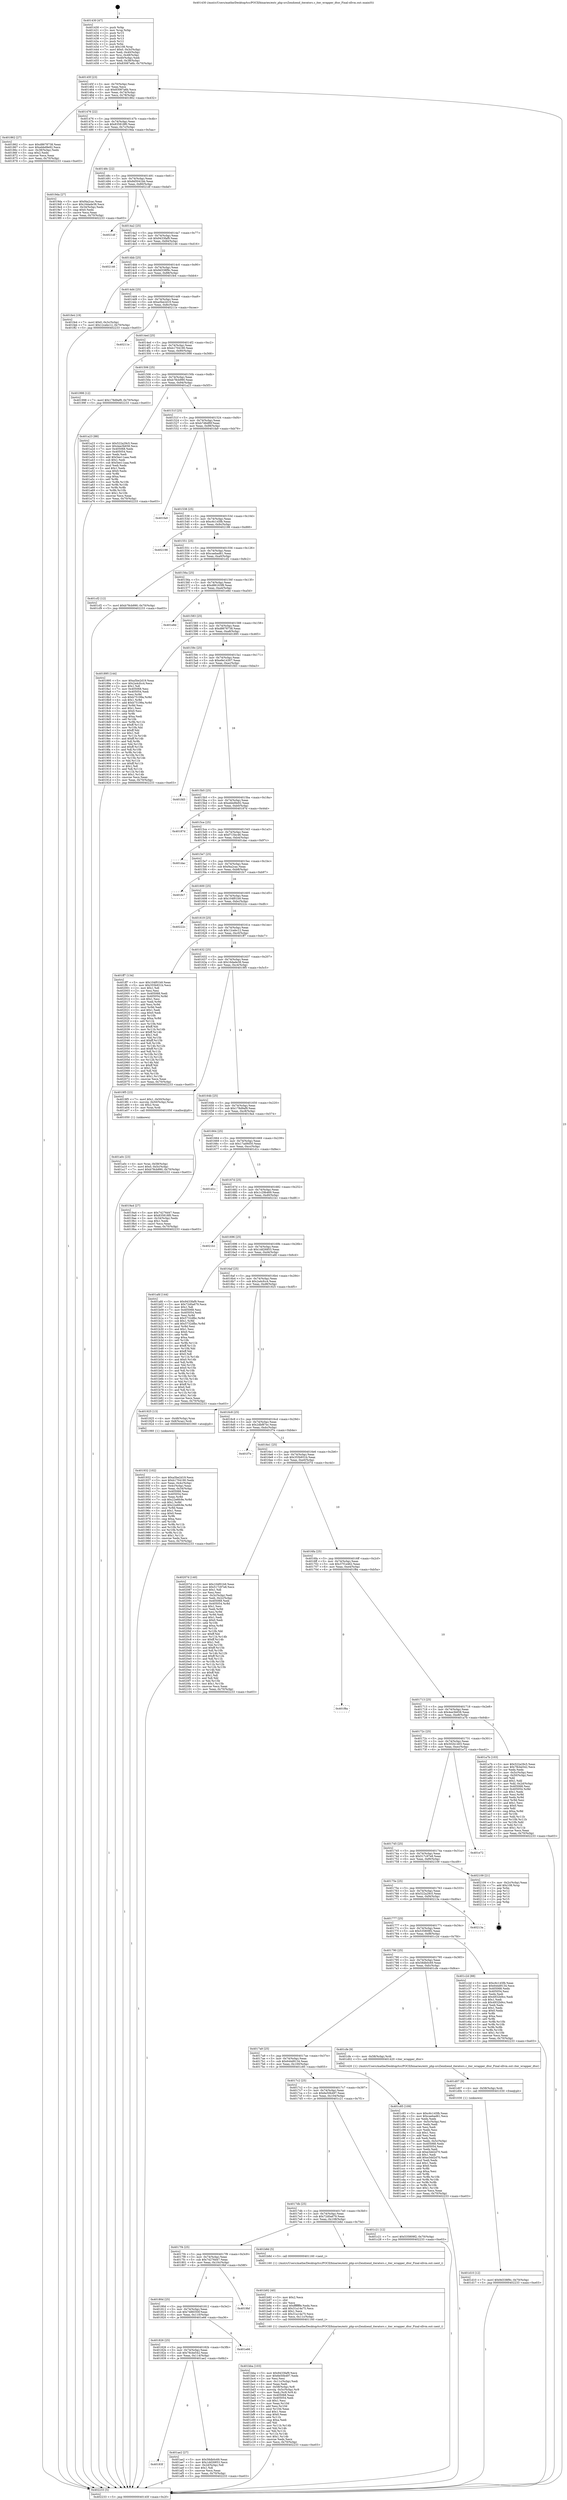 digraph "0x401430" {
  label = "0x401430 (/mnt/c/Users/mathe/Desktop/tcc/POCII/binaries/extr_php-srcZendzend_iterators.c_iter_wrapper_dtor_Final-ollvm.out::main(0))"
  labelloc = "t"
  node[shape=record]

  Entry [label="",width=0.3,height=0.3,shape=circle,fillcolor=black,style=filled]
  "0x40145f" [label="{
     0x40145f [23]\l
     | [instrs]\l
     &nbsp;&nbsp;0x40145f \<+3\>: mov -0x70(%rbp),%eax\l
     &nbsp;&nbsp;0x401462 \<+2\>: mov %eax,%ecx\l
     &nbsp;&nbsp;0x401464 \<+6\>: sub $0x83087a6b,%ecx\l
     &nbsp;&nbsp;0x40146a \<+3\>: mov %eax,-0x74(%rbp)\l
     &nbsp;&nbsp;0x40146d \<+3\>: mov %ecx,-0x78(%rbp)\l
     &nbsp;&nbsp;0x401470 \<+6\>: je 0000000000401862 \<main+0x432\>\l
  }"]
  "0x401862" [label="{
     0x401862 [27]\l
     | [instrs]\l
     &nbsp;&nbsp;0x401862 \<+5\>: mov $0xd8678738,%eax\l
     &nbsp;&nbsp;0x401867 \<+5\>: mov $0xebbd9e92,%ecx\l
     &nbsp;&nbsp;0x40186c \<+3\>: mov -0x38(%rbp),%edx\l
     &nbsp;&nbsp;0x40186f \<+3\>: cmp $0x2,%edx\l
     &nbsp;&nbsp;0x401872 \<+3\>: cmovne %ecx,%eax\l
     &nbsp;&nbsp;0x401875 \<+3\>: mov %eax,-0x70(%rbp)\l
     &nbsp;&nbsp;0x401878 \<+5\>: jmp 0000000000402233 \<main+0xe03\>\l
  }"]
  "0x401476" [label="{
     0x401476 [22]\l
     | [instrs]\l
     &nbsp;&nbsp;0x401476 \<+5\>: jmp 000000000040147b \<main+0x4b\>\l
     &nbsp;&nbsp;0x40147b \<+3\>: mov -0x74(%rbp),%eax\l
     &nbsp;&nbsp;0x40147e \<+5\>: sub $0x835818f0,%eax\l
     &nbsp;&nbsp;0x401483 \<+3\>: mov %eax,-0x7c(%rbp)\l
     &nbsp;&nbsp;0x401486 \<+6\>: je 00000000004019da \<main+0x5aa\>\l
  }"]
  "0x402233" [label="{
     0x402233 [5]\l
     | [instrs]\l
     &nbsp;&nbsp;0x402233 \<+5\>: jmp 000000000040145f \<main+0x2f\>\l
  }"]
  "0x401430" [label="{
     0x401430 [47]\l
     | [instrs]\l
     &nbsp;&nbsp;0x401430 \<+1\>: push %rbp\l
     &nbsp;&nbsp;0x401431 \<+3\>: mov %rsp,%rbp\l
     &nbsp;&nbsp;0x401434 \<+2\>: push %r15\l
     &nbsp;&nbsp;0x401436 \<+2\>: push %r14\l
     &nbsp;&nbsp;0x401438 \<+2\>: push %r13\l
     &nbsp;&nbsp;0x40143a \<+2\>: push %r12\l
     &nbsp;&nbsp;0x40143c \<+1\>: push %rbx\l
     &nbsp;&nbsp;0x40143d \<+7\>: sub $0x108,%rsp\l
     &nbsp;&nbsp;0x401444 \<+7\>: movl $0x0,-0x3c(%rbp)\l
     &nbsp;&nbsp;0x40144b \<+3\>: mov %edi,-0x40(%rbp)\l
     &nbsp;&nbsp;0x40144e \<+4\>: mov %rsi,-0x48(%rbp)\l
     &nbsp;&nbsp;0x401452 \<+3\>: mov -0x40(%rbp),%edi\l
     &nbsp;&nbsp;0x401455 \<+3\>: mov %edi,-0x38(%rbp)\l
     &nbsp;&nbsp;0x401458 \<+7\>: movl $0x83087a6b,-0x70(%rbp)\l
  }"]
  Exit [label="",width=0.3,height=0.3,shape=circle,fillcolor=black,style=filled,peripheries=2]
  "0x4019da" [label="{
     0x4019da [27]\l
     | [instrs]\l
     &nbsp;&nbsp;0x4019da \<+5\>: mov $0xf4a2cac,%eax\l
     &nbsp;&nbsp;0x4019df \<+5\>: mov $0x16dade38,%ecx\l
     &nbsp;&nbsp;0x4019e4 \<+3\>: mov -0x34(%rbp),%edx\l
     &nbsp;&nbsp;0x4019e7 \<+3\>: cmp $0x0,%edx\l
     &nbsp;&nbsp;0x4019ea \<+3\>: cmove %ecx,%eax\l
     &nbsp;&nbsp;0x4019ed \<+3\>: mov %eax,-0x70(%rbp)\l
     &nbsp;&nbsp;0x4019f0 \<+5\>: jmp 0000000000402233 \<main+0xe03\>\l
  }"]
  "0x40148c" [label="{
     0x40148c [22]\l
     | [instrs]\l
     &nbsp;&nbsp;0x40148c \<+5\>: jmp 0000000000401491 \<main+0x61\>\l
     &nbsp;&nbsp;0x401491 \<+3\>: mov -0x74(%rbp),%eax\l
     &nbsp;&nbsp;0x401494 \<+5\>: sub $0x8d5041bb,%eax\l
     &nbsp;&nbsp;0x401499 \<+3\>: mov %eax,-0x80(%rbp)\l
     &nbsp;&nbsp;0x40149c \<+6\>: je 00000000004021df \<main+0xdaf\>\l
  }"]
  "0x401d10" [label="{
     0x401d10 [12]\l
     | [instrs]\l
     &nbsp;&nbsp;0x401d10 \<+7\>: movl $0x9d338f9c,-0x70(%rbp)\l
     &nbsp;&nbsp;0x401d17 \<+5\>: jmp 0000000000402233 \<main+0xe03\>\l
  }"]
  "0x4021df" [label="{
     0x4021df\l
  }", style=dashed]
  "0x4014a2" [label="{
     0x4014a2 [25]\l
     | [instrs]\l
     &nbsp;&nbsp;0x4014a2 \<+5\>: jmp 00000000004014a7 \<main+0x77\>\l
     &nbsp;&nbsp;0x4014a7 \<+3\>: mov -0x74(%rbp),%eax\l
     &nbsp;&nbsp;0x4014aa \<+5\>: sub $0x9433faf9,%eax\l
     &nbsp;&nbsp;0x4014af \<+6\>: mov %eax,-0x84(%rbp)\l
     &nbsp;&nbsp;0x4014b5 \<+6\>: je 0000000000402146 \<main+0xd16\>\l
  }"]
  "0x401d07" [label="{
     0x401d07 [9]\l
     | [instrs]\l
     &nbsp;&nbsp;0x401d07 \<+4\>: mov -0x58(%rbp),%rdi\l
     &nbsp;&nbsp;0x401d0b \<+5\>: call 0000000000401030 \<free@plt\>\l
     | [calls]\l
     &nbsp;&nbsp;0x401030 \{1\} (unknown)\l
  }"]
  "0x402146" [label="{
     0x402146\l
  }", style=dashed]
  "0x4014bb" [label="{
     0x4014bb [25]\l
     | [instrs]\l
     &nbsp;&nbsp;0x4014bb \<+5\>: jmp 00000000004014c0 \<main+0x90\>\l
     &nbsp;&nbsp;0x4014c0 \<+3\>: mov -0x74(%rbp),%eax\l
     &nbsp;&nbsp;0x4014c3 \<+5\>: sub $0x9d338f9c,%eax\l
     &nbsp;&nbsp;0x4014c8 \<+6\>: mov %eax,-0x88(%rbp)\l
     &nbsp;&nbsp;0x4014ce \<+6\>: je 0000000000401fe4 \<main+0xbb4\>\l
  }"]
  "0x401bba" [label="{
     0x401bba [103]\l
     | [instrs]\l
     &nbsp;&nbsp;0x401bba \<+5\>: mov $0x9433faf9,%ecx\l
     &nbsp;&nbsp;0x401bbf \<+5\>: mov $0x6e50b497,%edx\l
     &nbsp;&nbsp;0x401bc4 \<+2\>: xor %esi,%esi\l
     &nbsp;&nbsp;0x401bc6 \<+6\>: mov -0x11c(%rbp),%edi\l
     &nbsp;&nbsp;0x401bcc \<+3\>: imul %eax,%edi\l
     &nbsp;&nbsp;0x401bcf \<+4\>: mov -0x58(%rbp),%r8\l
     &nbsp;&nbsp;0x401bd3 \<+4\>: movslq -0x5c(%rbp),%r9\l
     &nbsp;&nbsp;0x401bd7 \<+4\>: mov %edi,(%r8,%r9,4)\l
     &nbsp;&nbsp;0x401bdb \<+7\>: mov 0x405068,%eax\l
     &nbsp;&nbsp;0x401be2 \<+7\>: mov 0x405054,%edi\l
     &nbsp;&nbsp;0x401be9 \<+3\>: sub $0x1,%esi\l
     &nbsp;&nbsp;0x401bec \<+3\>: mov %eax,%r10d\l
     &nbsp;&nbsp;0x401bef \<+3\>: add %esi,%r10d\l
     &nbsp;&nbsp;0x401bf2 \<+4\>: imul %r10d,%eax\l
     &nbsp;&nbsp;0x401bf6 \<+3\>: and $0x1,%eax\l
     &nbsp;&nbsp;0x401bf9 \<+3\>: cmp $0x0,%eax\l
     &nbsp;&nbsp;0x401bfc \<+4\>: sete %r11b\l
     &nbsp;&nbsp;0x401c00 \<+3\>: cmp $0xa,%edi\l
     &nbsp;&nbsp;0x401c03 \<+3\>: setl %bl\l
     &nbsp;&nbsp;0x401c06 \<+3\>: mov %r11b,%r14b\l
     &nbsp;&nbsp;0x401c09 \<+3\>: and %bl,%r14b\l
     &nbsp;&nbsp;0x401c0c \<+3\>: xor %bl,%r11b\l
     &nbsp;&nbsp;0x401c0f \<+3\>: or %r11b,%r14b\l
     &nbsp;&nbsp;0x401c12 \<+4\>: test $0x1,%r14b\l
     &nbsp;&nbsp;0x401c16 \<+3\>: cmovne %edx,%ecx\l
     &nbsp;&nbsp;0x401c19 \<+3\>: mov %ecx,-0x70(%rbp)\l
     &nbsp;&nbsp;0x401c1c \<+5\>: jmp 0000000000402233 \<main+0xe03\>\l
  }"]
  "0x401fe4" [label="{
     0x401fe4 [19]\l
     | [instrs]\l
     &nbsp;&nbsp;0x401fe4 \<+7\>: movl $0x0,-0x3c(%rbp)\l
     &nbsp;&nbsp;0x401feb \<+7\>: movl $0x12cebc12,-0x70(%rbp)\l
     &nbsp;&nbsp;0x401ff2 \<+5\>: jmp 0000000000402233 \<main+0xe03\>\l
  }"]
  "0x4014d4" [label="{
     0x4014d4 [25]\l
     | [instrs]\l
     &nbsp;&nbsp;0x4014d4 \<+5\>: jmp 00000000004014d9 \<main+0xa9\>\l
     &nbsp;&nbsp;0x4014d9 \<+3\>: mov -0x74(%rbp),%eax\l
     &nbsp;&nbsp;0x4014dc \<+5\>: sub $0xa5be2d19,%eax\l
     &nbsp;&nbsp;0x4014e1 \<+6\>: mov %eax,-0x8c(%rbp)\l
     &nbsp;&nbsp;0x4014e7 \<+6\>: je 000000000040211e \<main+0xcee\>\l
  }"]
  "0x401b92" [label="{
     0x401b92 [40]\l
     | [instrs]\l
     &nbsp;&nbsp;0x401b92 \<+5\>: mov $0x2,%ecx\l
     &nbsp;&nbsp;0x401b97 \<+1\>: cltd\l
     &nbsp;&nbsp;0x401b98 \<+2\>: idiv %ecx\l
     &nbsp;&nbsp;0x401b9a \<+6\>: imul $0xfffffffe,%edx,%ecx\l
     &nbsp;&nbsp;0x401ba0 \<+6\>: add $0x31a14a75,%ecx\l
     &nbsp;&nbsp;0x401ba6 \<+3\>: add $0x1,%ecx\l
     &nbsp;&nbsp;0x401ba9 \<+6\>: sub $0x31a14a75,%ecx\l
     &nbsp;&nbsp;0x401baf \<+6\>: mov %ecx,-0x11c(%rbp)\l
     &nbsp;&nbsp;0x401bb5 \<+5\>: call 0000000000401160 \<next_i\>\l
     | [calls]\l
     &nbsp;&nbsp;0x401160 \{1\} (/mnt/c/Users/mathe/Desktop/tcc/POCII/binaries/extr_php-srcZendzend_iterators.c_iter_wrapper_dtor_Final-ollvm.out::next_i)\l
  }"]
  "0x40211e" [label="{
     0x40211e\l
  }", style=dashed]
  "0x4014ed" [label="{
     0x4014ed [25]\l
     | [instrs]\l
     &nbsp;&nbsp;0x4014ed \<+5\>: jmp 00000000004014f2 \<main+0xc2\>\l
     &nbsp;&nbsp;0x4014f2 \<+3\>: mov -0x74(%rbp),%eax\l
     &nbsp;&nbsp;0x4014f5 \<+5\>: sub $0xb1704190,%eax\l
     &nbsp;&nbsp;0x4014fa \<+6\>: mov %eax,-0x90(%rbp)\l
     &nbsp;&nbsp;0x401500 \<+6\>: je 0000000000401998 \<main+0x568\>\l
  }"]
  "0x40183f" [label="{
     0x40183f\l
  }", style=dashed]
  "0x401998" [label="{
     0x401998 [12]\l
     | [instrs]\l
     &nbsp;&nbsp;0x401998 \<+7\>: movl $0x178d9af9,-0x70(%rbp)\l
     &nbsp;&nbsp;0x40199f \<+5\>: jmp 0000000000402233 \<main+0xe03\>\l
  }"]
  "0x401506" [label="{
     0x401506 [25]\l
     | [instrs]\l
     &nbsp;&nbsp;0x401506 \<+5\>: jmp 000000000040150b \<main+0xdb\>\l
     &nbsp;&nbsp;0x40150b \<+3\>: mov -0x74(%rbp),%eax\l
     &nbsp;&nbsp;0x40150e \<+5\>: sub $0xb78cb990,%eax\l
     &nbsp;&nbsp;0x401513 \<+6\>: mov %eax,-0x94(%rbp)\l
     &nbsp;&nbsp;0x401519 \<+6\>: je 0000000000401a23 \<main+0x5f3\>\l
  }"]
  "0x401ae2" [label="{
     0x401ae2 [27]\l
     | [instrs]\l
     &nbsp;&nbsp;0x401ae2 \<+5\>: mov $0x58db0c69,%eax\l
     &nbsp;&nbsp;0x401ae7 \<+5\>: mov $0x1dd26853,%ecx\l
     &nbsp;&nbsp;0x401aec \<+3\>: mov -0x2d(%rbp),%dl\l
     &nbsp;&nbsp;0x401aef \<+3\>: test $0x1,%dl\l
     &nbsp;&nbsp;0x401af2 \<+3\>: cmovne %ecx,%eax\l
     &nbsp;&nbsp;0x401af5 \<+3\>: mov %eax,-0x70(%rbp)\l
     &nbsp;&nbsp;0x401af8 \<+5\>: jmp 0000000000402233 \<main+0xe03\>\l
  }"]
  "0x401a23" [label="{
     0x401a23 [88]\l
     | [instrs]\l
     &nbsp;&nbsp;0x401a23 \<+5\>: mov $0x522a29c5,%eax\l
     &nbsp;&nbsp;0x401a28 \<+5\>: mov $0x4ee3b658,%ecx\l
     &nbsp;&nbsp;0x401a2d \<+7\>: mov 0x405068,%edx\l
     &nbsp;&nbsp;0x401a34 \<+7\>: mov 0x405054,%esi\l
     &nbsp;&nbsp;0x401a3b \<+2\>: mov %edx,%edi\l
     &nbsp;&nbsp;0x401a3d \<+6\>: add $0x5ee11aaa,%edi\l
     &nbsp;&nbsp;0x401a43 \<+3\>: sub $0x1,%edi\l
     &nbsp;&nbsp;0x401a46 \<+6\>: sub $0x5ee11aaa,%edi\l
     &nbsp;&nbsp;0x401a4c \<+3\>: imul %edi,%edx\l
     &nbsp;&nbsp;0x401a4f \<+3\>: and $0x1,%edx\l
     &nbsp;&nbsp;0x401a52 \<+3\>: cmp $0x0,%edx\l
     &nbsp;&nbsp;0x401a55 \<+4\>: sete %r8b\l
     &nbsp;&nbsp;0x401a59 \<+3\>: cmp $0xa,%esi\l
     &nbsp;&nbsp;0x401a5c \<+4\>: setl %r9b\l
     &nbsp;&nbsp;0x401a60 \<+3\>: mov %r8b,%r10b\l
     &nbsp;&nbsp;0x401a63 \<+3\>: and %r9b,%r10b\l
     &nbsp;&nbsp;0x401a66 \<+3\>: xor %r9b,%r8b\l
     &nbsp;&nbsp;0x401a69 \<+3\>: or %r8b,%r10b\l
     &nbsp;&nbsp;0x401a6c \<+4\>: test $0x1,%r10b\l
     &nbsp;&nbsp;0x401a70 \<+3\>: cmovne %ecx,%eax\l
     &nbsp;&nbsp;0x401a73 \<+3\>: mov %eax,-0x70(%rbp)\l
     &nbsp;&nbsp;0x401a76 \<+5\>: jmp 0000000000402233 \<main+0xe03\>\l
  }"]
  "0x40151f" [label="{
     0x40151f [25]\l
     | [instrs]\l
     &nbsp;&nbsp;0x40151f \<+5\>: jmp 0000000000401524 \<main+0xf4\>\l
     &nbsp;&nbsp;0x401524 \<+3\>: mov -0x74(%rbp),%eax\l
     &nbsp;&nbsp;0x401527 \<+5\>: sub $0xb7d6df0f,%eax\l
     &nbsp;&nbsp;0x40152c \<+6\>: mov %eax,-0x98(%rbp)\l
     &nbsp;&nbsp;0x401532 \<+6\>: je 0000000000401fa9 \<main+0xb79\>\l
  }"]
  "0x401826" [label="{
     0x401826 [25]\l
     | [instrs]\l
     &nbsp;&nbsp;0x401826 \<+5\>: jmp 000000000040182b \<main+0x3fb\>\l
     &nbsp;&nbsp;0x40182b \<+3\>: mov -0x74(%rbp),%eax\l
     &nbsp;&nbsp;0x40182e \<+5\>: sub $0x78cbe542,%eax\l
     &nbsp;&nbsp;0x401833 \<+6\>: mov %eax,-0x114(%rbp)\l
     &nbsp;&nbsp;0x401839 \<+6\>: je 0000000000401ae2 \<main+0x6b2\>\l
  }"]
  "0x401fa9" [label="{
     0x401fa9\l
  }", style=dashed]
  "0x401538" [label="{
     0x401538 [25]\l
     | [instrs]\l
     &nbsp;&nbsp;0x401538 \<+5\>: jmp 000000000040153d \<main+0x10d\>\l
     &nbsp;&nbsp;0x40153d \<+3\>: mov -0x74(%rbp),%eax\l
     &nbsp;&nbsp;0x401540 \<+5\>: sub $0xc6c145fb,%eax\l
     &nbsp;&nbsp;0x401545 \<+6\>: mov %eax,-0x9c(%rbp)\l
     &nbsp;&nbsp;0x40154b \<+6\>: je 0000000000402198 \<main+0xd68\>\l
  }"]
  "0x401e66" [label="{
     0x401e66\l
  }", style=dashed]
  "0x402198" [label="{
     0x402198\l
  }", style=dashed]
  "0x401551" [label="{
     0x401551 [25]\l
     | [instrs]\l
     &nbsp;&nbsp;0x401551 \<+5\>: jmp 0000000000401556 \<main+0x126\>\l
     &nbsp;&nbsp;0x401556 \<+3\>: mov -0x74(%rbp),%eax\l
     &nbsp;&nbsp;0x401559 \<+5\>: sub $0xcaebad61,%eax\l
     &nbsp;&nbsp;0x40155e \<+6\>: mov %eax,-0xa0(%rbp)\l
     &nbsp;&nbsp;0x401564 \<+6\>: je 0000000000401cf2 \<main+0x8c2\>\l
  }"]
  "0x40180d" [label="{
     0x40180d [25]\l
     | [instrs]\l
     &nbsp;&nbsp;0x40180d \<+5\>: jmp 0000000000401812 \<main+0x3e2\>\l
     &nbsp;&nbsp;0x401812 \<+3\>: mov -0x74(%rbp),%eax\l
     &nbsp;&nbsp;0x401815 \<+5\>: sub $0x7488350f,%eax\l
     &nbsp;&nbsp;0x40181a \<+6\>: mov %eax,-0x110(%rbp)\l
     &nbsp;&nbsp;0x401820 \<+6\>: je 0000000000401e66 \<main+0xa36\>\l
  }"]
  "0x401cf2" [label="{
     0x401cf2 [12]\l
     | [instrs]\l
     &nbsp;&nbsp;0x401cf2 \<+7\>: movl $0xb78cb990,-0x70(%rbp)\l
     &nbsp;&nbsp;0x401cf9 \<+5\>: jmp 0000000000402233 \<main+0xe03\>\l
  }"]
  "0x40156a" [label="{
     0x40156a [25]\l
     | [instrs]\l
     &nbsp;&nbsp;0x40156a \<+5\>: jmp 000000000040156f \<main+0x13f\>\l
     &nbsp;&nbsp;0x40156f \<+3\>: mov -0x74(%rbp),%eax\l
     &nbsp;&nbsp;0x401572 \<+5\>: sub $0xd86163f8,%eax\l
     &nbsp;&nbsp;0x401577 \<+6\>: mov %eax,-0xa4(%rbp)\l
     &nbsp;&nbsp;0x40157d \<+6\>: je 0000000000401e8d \<main+0xa5d\>\l
  }"]
  "0x4019bf" [label="{
     0x4019bf\l
  }", style=dashed]
  "0x401e8d" [label="{
     0x401e8d\l
  }", style=dashed]
  "0x401583" [label="{
     0x401583 [25]\l
     | [instrs]\l
     &nbsp;&nbsp;0x401583 \<+5\>: jmp 0000000000401588 \<main+0x158\>\l
     &nbsp;&nbsp;0x401588 \<+3\>: mov -0x74(%rbp),%eax\l
     &nbsp;&nbsp;0x40158b \<+5\>: sub $0xd8678738,%eax\l
     &nbsp;&nbsp;0x401590 \<+6\>: mov %eax,-0xa8(%rbp)\l
     &nbsp;&nbsp;0x401596 \<+6\>: je 0000000000401895 \<main+0x465\>\l
  }"]
  "0x4017f4" [label="{
     0x4017f4 [25]\l
     | [instrs]\l
     &nbsp;&nbsp;0x4017f4 \<+5\>: jmp 00000000004017f9 \<main+0x3c9\>\l
     &nbsp;&nbsp;0x4017f9 \<+3\>: mov -0x74(%rbp),%eax\l
     &nbsp;&nbsp;0x4017fc \<+5\>: sub $0x74276d47,%eax\l
     &nbsp;&nbsp;0x401801 \<+6\>: mov %eax,-0x10c(%rbp)\l
     &nbsp;&nbsp;0x401807 \<+6\>: je 00000000004019bf \<main+0x58f\>\l
  }"]
  "0x401895" [label="{
     0x401895 [144]\l
     | [instrs]\l
     &nbsp;&nbsp;0x401895 \<+5\>: mov $0xa5be2d19,%eax\l
     &nbsp;&nbsp;0x40189a \<+5\>: mov $0x2a4cfcc4,%ecx\l
     &nbsp;&nbsp;0x40189f \<+2\>: mov $0x1,%dl\l
     &nbsp;&nbsp;0x4018a1 \<+7\>: mov 0x405068,%esi\l
     &nbsp;&nbsp;0x4018a8 \<+7\>: mov 0x405054,%edi\l
     &nbsp;&nbsp;0x4018af \<+3\>: mov %esi,%r8d\l
     &nbsp;&nbsp;0x4018b2 \<+7\>: sub $0xb75199a,%r8d\l
     &nbsp;&nbsp;0x4018b9 \<+4\>: sub $0x1,%r8d\l
     &nbsp;&nbsp;0x4018bd \<+7\>: add $0xb75199a,%r8d\l
     &nbsp;&nbsp;0x4018c4 \<+4\>: imul %r8d,%esi\l
     &nbsp;&nbsp;0x4018c8 \<+3\>: and $0x1,%esi\l
     &nbsp;&nbsp;0x4018cb \<+3\>: cmp $0x0,%esi\l
     &nbsp;&nbsp;0x4018ce \<+4\>: sete %r9b\l
     &nbsp;&nbsp;0x4018d2 \<+3\>: cmp $0xa,%edi\l
     &nbsp;&nbsp;0x4018d5 \<+4\>: setl %r10b\l
     &nbsp;&nbsp;0x4018d9 \<+3\>: mov %r9b,%r11b\l
     &nbsp;&nbsp;0x4018dc \<+4\>: xor $0xff,%r11b\l
     &nbsp;&nbsp;0x4018e0 \<+3\>: mov %r10b,%bl\l
     &nbsp;&nbsp;0x4018e3 \<+3\>: xor $0xff,%bl\l
     &nbsp;&nbsp;0x4018e6 \<+3\>: xor $0x1,%dl\l
     &nbsp;&nbsp;0x4018e9 \<+3\>: mov %r11b,%r14b\l
     &nbsp;&nbsp;0x4018ec \<+4\>: and $0xff,%r14b\l
     &nbsp;&nbsp;0x4018f0 \<+3\>: and %dl,%r9b\l
     &nbsp;&nbsp;0x4018f3 \<+3\>: mov %bl,%r15b\l
     &nbsp;&nbsp;0x4018f6 \<+4\>: and $0xff,%r15b\l
     &nbsp;&nbsp;0x4018fa \<+3\>: and %dl,%r10b\l
     &nbsp;&nbsp;0x4018fd \<+3\>: or %r9b,%r14b\l
     &nbsp;&nbsp;0x401900 \<+3\>: or %r10b,%r15b\l
     &nbsp;&nbsp;0x401903 \<+3\>: xor %r15b,%r14b\l
     &nbsp;&nbsp;0x401906 \<+3\>: or %bl,%r11b\l
     &nbsp;&nbsp;0x401909 \<+4\>: xor $0xff,%r11b\l
     &nbsp;&nbsp;0x40190d \<+3\>: or $0x1,%dl\l
     &nbsp;&nbsp;0x401910 \<+3\>: and %dl,%r11b\l
     &nbsp;&nbsp;0x401913 \<+3\>: or %r11b,%r14b\l
     &nbsp;&nbsp;0x401916 \<+4\>: test $0x1,%r14b\l
     &nbsp;&nbsp;0x40191a \<+3\>: cmovne %ecx,%eax\l
     &nbsp;&nbsp;0x40191d \<+3\>: mov %eax,-0x70(%rbp)\l
     &nbsp;&nbsp;0x401920 \<+5\>: jmp 0000000000402233 \<main+0xe03\>\l
  }"]
  "0x40159c" [label="{
     0x40159c [25]\l
     | [instrs]\l
     &nbsp;&nbsp;0x40159c \<+5\>: jmp 00000000004015a1 \<main+0x171\>\l
     &nbsp;&nbsp;0x4015a1 \<+3\>: mov -0x74(%rbp),%eax\l
     &nbsp;&nbsp;0x4015a4 \<+5\>: sub $0xe9e14307,%eax\l
     &nbsp;&nbsp;0x4015a9 \<+6\>: mov %eax,-0xac(%rbp)\l
     &nbsp;&nbsp;0x4015af \<+6\>: je 0000000000401fd3 \<main+0xba3\>\l
  }"]
  "0x401b8d" [label="{
     0x401b8d [5]\l
     | [instrs]\l
     &nbsp;&nbsp;0x401b8d \<+5\>: call 0000000000401160 \<next_i\>\l
     | [calls]\l
     &nbsp;&nbsp;0x401160 \{1\} (/mnt/c/Users/mathe/Desktop/tcc/POCII/binaries/extr_php-srcZendzend_iterators.c_iter_wrapper_dtor_Final-ollvm.out::next_i)\l
  }"]
  "0x401fd3" [label="{
     0x401fd3\l
  }", style=dashed]
  "0x4015b5" [label="{
     0x4015b5 [25]\l
     | [instrs]\l
     &nbsp;&nbsp;0x4015b5 \<+5\>: jmp 00000000004015ba \<main+0x18a\>\l
     &nbsp;&nbsp;0x4015ba \<+3\>: mov -0x74(%rbp),%eax\l
     &nbsp;&nbsp;0x4015bd \<+5\>: sub $0xebbd9e92,%eax\l
     &nbsp;&nbsp;0x4015c2 \<+6\>: mov %eax,-0xb0(%rbp)\l
     &nbsp;&nbsp;0x4015c8 \<+6\>: je 000000000040187d \<main+0x44d\>\l
  }"]
  "0x4017db" [label="{
     0x4017db [25]\l
     | [instrs]\l
     &nbsp;&nbsp;0x4017db \<+5\>: jmp 00000000004017e0 \<main+0x3b0\>\l
     &nbsp;&nbsp;0x4017e0 \<+3\>: mov -0x74(%rbp),%eax\l
     &nbsp;&nbsp;0x4017e3 \<+5\>: sub $0x72d0a679,%eax\l
     &nbsp;&nbsp;0x4017e8 \<+6\>: mov %eax,-0x108(%rbp)\l
     &nbsp;&nbsp;0x4017ee \<+6\>: je 0000000000401b8d \<main+0x75d\>\l
  }"]
  "0x40187d" [label="{
     0x40187d\l
  }", style=dashed]
  "0x4015ce" [label="{
     0x4015ce [25]\l
     | [instrs]\l
     &nbsp;&nbsp;0x4015ce \<+5\>: jmp 00000000004015d3 \<main+0x1a3\>\l
     &nbsp;&nbsp;0x4015d3 \<+3\>: mov -0x74(%rbp),%eax\l
     &nbsp;&nbsp;0x4015d6 \<+5\>: sub $0xf715bc46,%eax\l
     &nbsp;&nbsp;0x4015db \<+6\>: mov %eax,-0xb4(%rbp)\l
     &nbsp;&nbsp;0x4015e1 \<+6\>: je 0000000000401dac \<main+0x97c\>\l
  }"]
  "0x401c21" [label="{
     0x401c21 [12]\l
     | [instrs]\l
     &nbsp;&nbsp;0x401c21 \<+7\>: movl $0x535809f2,-0x70(%rbp)\l
     &nbsp;&nbsp;0x401c28 \<+5\>: jmp 0000000000402233 \<main+0xe03\>\l
  }"]
  "0x401dac" [label="{
     0x401dac\l
  }", style=dashed]
  "0x4015e7" [label="{
     0x4015e7 [25]\l
     | [instrs]\l
     &nbsp;&nbsp;0x4015e7 \<+5\>: jmp 00000000004015ec \<main+0x1bc\>\l
     &nbsp;&nbsp;0x4015ec \<+3\>: mov -0x74(%rbp),%eax\l
     &nbsp;&nbsp;0x4015ef \<+5\>: sub $0xf4a2cac,%eax\l
     &nbsp;&nbsp;0x4015f4 \<+6\>: mov %eax,-0xb8(%rbp)\l
     &nbsp;&nbsp;0x4015fa \<+6\>: je 0000000000401fc7 \<main+0xb97\>\l
  }"]
  "0x4017c2" [label="{
     0x4017c2 [25]\l
     | [instrs]\l
     &nbsp;&nbsp;0x4017c2 \<+5\>: jmp 00000000004017c7 \<main+0x397\>\l
     &nbsp;&nbsp;0x4017c7 \<+3\>: mov -0x74(%rbp),%eax\l
     &nbsp;&nbsp;0x4017ca \<+5\>: sub $0x6e50b497,%eax\l
     &nbsp;&nbsp;0x4017cf \<+6\>: mov %eax,-0x104(%rbp)\l
     &nbsp;&nbsp;0x4017d5 \<+6\>: je 0000000000401c21 \<main+0x7f1\>\l
  }"]
  "0x401fc7" [label="{
     0x401fc7\l
  }", style=dashed]
  "0x401600" [label="{
     0x401600 [25]\l
     | [instrs]\l
     &nbsp;&nbsp;0x401600 \<+5\>: jmp 0000000000401605 \<main+0x1d5\>\l
     &nbsp;&nbsp;0x401605 \<+3\>: mov -0x74(%rbp),%eax\l
     &nbsp;&nbsp;0x401608 \<+5\>: sub $0x104f01b9,%eax\l
     &nbsp;&nbsp;0x40160d \<+6\>: mov %eax,-0xbc(%rbp)\l
     &nbsp;&nbsp;0x401613 \<+6\>: je 000000000040222c \<main+0xdfc\>\l
  }"]
  "0x401c85" [label="{
     0x401c85 [109]\l
     | [instrs]\l
     &nbsp;&nbsp;0x401c85 \<+5\>: mov $0xc6c145fb,%eax\l
     &nbsp;&nbsp;0x401c8a \<+5\>: mov $0xcaebad61,%ecx\l
     &nbsp;&nbsp;0x401c8f \<+2\>: xor %edx,%edx\l
     &nbsp;&nbsp;0x401c91 \<+3\>: mov -0x5c(%rbp),%esi\l
     &nbsp;&nbsp;0x401c94 \<+2\>: mov %edx,%edi\l
     &nbsp;&nbsp;0x401c96 \<+2\>: sub %esi,%edi\l
     &nbsp;&nbsp;0x401c98 \<+2\>: mov %edx,%esi\l
     &nbsp;&nbsp;0x401c9a \<+3\>: sub $0x1,%esi\l
     &nbsp;&nbsp;0x401c9d \<+2\>: add %esi,%edi\l
     &nbsp;&nbsp;0x401c9f \<+2\>: sub %edi,%edx\l
     &nbsp;&nbsp;0x401ca1 \<+3\>: mov %edx,-0x5c(%rbp)\l
     &nbsp;&nbsp;0x401ca4 \<+7\>: mov 0x405068,%edx\l
     &nbsp;&nbsp;0x401cab \<+7\>: mov 0x405054,%esi\l
     &nbsp;&nbsp;0x401cb2 \<+2\>: mov %edx,%edi\l
     &nbsp;&nbsp;0x401cb4 \<+6\>: sub $0xe3dd2d70,%edi\l
     &nbsp;&nbsp;0x401cba \<+3\>: sub $0x1,%edi\l
     &nbsp;&nbsp;0x401cbd \<+6\>: add $0xe3dd2d70,%edi\l
     &nbsp;&nbsp;0x401cc3 \<+3\>: imul %edi,%edx\l
     &nbsp;&nbsp;0x401cc6 \<+3\>: and $0x1,%edx\l
     &nbsp;&nbsp;0x401cc9 \<+3\>: cmp $0x0,%edx\l
     &nbsp;&nbsp;0x401ccc \<+4\>: sete %r8b\l
     &nbsp;&nbsp;0x401cd0 \<+3\>: cmp $0xa,%esi\l
     &nbsp;&nbsp;0x401cd3 \<+4\>: setl %r9b\l
     &nbsp;&nbsp;0x401cd7 \<+3\>: mov %r8b,%r10b\l
     &nbsp;&nbsp;0x401cda \<+3\>: and %r9b,%r10b\l
     &nbsp;&nbsp;0x401cdd \<+3\>: xor %r9b,%r8b\l
     &nbsp;&nbsp;0x401ce0 \<+3\>: or %r8b,%r10b\l
     &nbsp;&nbsp;0x401ce3 \<+4\>: test $0x1,%r10b\l
     &nbsp;&nbsp;0x401ce7 \<+3\>: cmovne %ecx,%eax\l
     &nbsp;&nbsp;0x401cea \<+3\>: mov %eax,-0x70(%rbp)\l
     &nbsp;&nbsp;0x401ced \<+5\>: jmp 0000000000402233 \<main+0xe03\>\l
  }"]
  "0x40222c" [label="{
     0x40222c\l
  }", style=dashed]
  "0x401619" [label="{
     0x401619 [25]\l
     | [instrs]\l
     &nbsp;&nbsp;0x401619 \<+5\>: jmp 000000000040161e \<main+0x1ee\>\l
     &nbsp;&nbsp;0x40161e \<+3\>: mov -0x74(%rbp),%eax\l
     &nbsp;&nbsp;0x401621 \<+5\>: sub $0x12cebc12,%eax\l
     &nbsp;&nbsp;0x401626 \<+6\>: mov %eax,-0xc0(%rbp)\l
     &nbsp;&nbsp;0x40162c \<+6\>: je 0000000000401ff7 \<main+0xbc7\>\l
  }"]
  "0x4017a9" [label="{
     0x4017a9 [25]\l
     | [instrs]\l
     &nbsp;&nbsp;0x4017a9 \<+5\>: jmp 00000000004017ae \<main+0x37e\>\l
     &nbsp;&nbsp;0x4017ae \<+3\>: mov -0x74(%rbp),%eax\l
     &nbsp;&nbsp;0x4017b1 \<+5\>: sub $0x644d9134,%eax\l
     &nbsp;&nbsp;0x4017b6 \<+6\>: mov %eax,-0x100(%rbp)\l
     &nbsp;&nbsp;0x4017bc \<+6\>: je 0000000000401c85 \<main+0x855\>\l
  }"]
  "0x401ff7" [label="{
     0x401ff7 [134]\l
     | [instrs]\l
     &nbsp;&nbsp;0x401ff7 \<+5\>: mov $0x104f01b9,%eax\l
     &nbsp;&nbsp;0x401ffc \<+5\>: mov $0x355b931b,%ecx\l
     &nbsp;&nbsp;0x402001 \<+2\>: mov $0x1,%dl\l
     &nbsp;&nbsp;0x402003 \<+2\>: xor %esi,%esi\l
     &nbsp;&nbsp;0x402005 \<+7\>: mov 0x405068,%edi\l
     &nbsp;&nbsp;0x40200c \<+8\>: mov 0x405054,%r8d\l
     &nbsp;&nbsp;0x402014 \<+3\>: sub $0x1,%esi\l
     &nbsp;&nbsp;0x402017 \<+3\>: mov %edi,%r9d\l
     &nbsp;&nbsp;0x40201a \<+3\>: add %esi,%r9d\l
     &nbsp;&nbsp;0x40201d \<+4\>: imul %r9d,%edi\l
     &nbsp;&nbsp;0x402021 \<+3\>: and $0x1,%edi\l
     &nbsp;&nbsp;0x402024 \<+3\>: cmp $0x0,%edi\l
     &nbsp;&nbsp;0x402027 \<+4\>: sete %r10b\l
     &nbsp;&nbsp;0x40202b \<+4\>: cmp $0xa,%r8d\l
     &nbsp;&nbsp;0x40202f \<+4\>: setl %r11b\l
     &nbsp;&nbsp;0x402033 \<+3\>: mov %r10b,%bl\l
     &nbsp;&nbsp;0x402036 \<+3\>: xor $0xff,%bl\l
     &nbsp;&nbsp;0x402039 \<+3\>: mov %r11b,%r14b\l
     &nbsp;&nbsp;0x40203c \<+4\>: xor $0xff,%r14b\l
     &nbsp;&nbsp;0x402040 \<+3\>: xor $0x1,%dl\l
     &nbsp;&nbsp;0x402043 \<+3\>: mov %bl,%r15b\l
     &nbsp;&nbsp;0x402046 \<+4\>: and $0xff,%r15b\l
     &nbsp;&nbsp;0x40204a \<+3\>: and %dl,%r10b\l
     &nbsp;&nbsp;0x40204d \<+3\>: mov %r14b,%r12b\l
     &nbsp;&nbsp;0x402050 \<+4\>: and $0xff,%r12b\l
     &nbsp;&nbsp;0x402054 \<+3\>: and %dl,%r11b\l
     &nbsp;&nbsp;0x402057 \<+3\>: or %r10b,%r15b\l
     &nbsp;&nbsp;0x40205a \<+3\>: or %r11b,%r12b\l
     &nbsp;&nbsp;0x40205d \<+3\>: xor %r12b,%r15b\l
     &nbsp;&nbsp;0x402060 \<+3\>: or %r14b,%bl\l
     &nbsp;&nbsp;0x402063 \<+3\>: xor $0xff,%bl\l
     &nbsp;&nbsp;0x402066 \<+3\>: or $0x1,%dl\l
     &nbsp;&nbsp;0x402069 \<+2\>: and %dl,%bl\l
     &nbsp;&nbsp;0x40206b \<+3\>: or %bl,%r15b\l
     &nbsp;&nbsp;0x40206e \<+4\>: test $0x1,%r15b\l
     &nbsp;&nbsp;0x402072 \<+3\>: cmovne %ecx,%eax\l
     &nbsp;&nbsp;0x402075 \<+3\>: mov %eax,-0x70(%rbp)\l
     &nbsp;&nbsp;0x402078 \<+5\>: jmp 0000000000402233 \<main+0xe03\>\l
  }"]
  "0x401632" [label="{
     0x401632 [25]\l
     | [instrs]\l
     &nbsp;&nbsp;0x401632 \<+5\>: jmp 0000000000401637 \<main+0x207\>\l
     &nbsp;&nbsp;0x401637 \<+3\>: mov -0x74(%rbp),%eax\l
     &nbsp;&nbsp;0x40163a \<+5\>: sub $0x16dade38,%eax\l
     &nbsp;&nbsp;0x40163f \<+6\>: mov %eax,-0xc4(%rbp)\l
     &nbsp;&nbsp;0x401645 \<+6\>: je 00000000004019f5 \<main+0x5c5\>\l
  }"]
  "0x401cfe" [label="{
     0x401cfe [9]\l
     | [instrs]\l
     &nbsp;&nbsp;0x401cfe \<+4\>: mov -0x58(%rbp),%rdi\l
     &nbsp;&nbsp;0x401d02 \<+5\>: call 0000000000401420 \<iter_wrapper_dtor\>\l
     | [calls]\l
     &nbsp;&nbsp;0x401420 \{1\} (/mnt/c/Users/mathe/Desktop/tcc/POCII/binaries/extr_php-srcZendzend_iterators.c_iter_wrapper_dtor_Final-ollvm.out::iter_wrapper_dtor)\l
  }"]
  "0x4019f5" [label="{
     0x4019f5 [23]\l
     | [instrs]\l
     &nbsp;&nbsp;0x4019f5 \<+7\>: movl $0x1,-0x50(%rbp)\l
     &nbsp;&nbsp;0x4019fc \<+4\>: movslq -0x50(%rbp),%rax\l
     &nbsp;&nbsp;0x401a00 \<+4\>: shl $0x2,%rax\l
     &nbsp;&nbsp;0x401a04 \<+3\>: mov %rax,%rdi\l
     &nbsp;&nbsp;0x401a07 \<+5\>: call 0000000000401050 \<malloc@plt\>\l
     | [calls]\l
     &nbsp;&nbsp;0x401050 \{1\} (unknown)\l
  }"]
  "0x40164b" [label="{
     0x40164b [25]\l
     | [instrs]\l
     &nbsp;&nbsp;0x40164b \<+5\>: jmp 0000000000401650 \<main+0x220\>\l
     &nbsp;&nbsp;0x401650 \<+3\>: mov -0x74(%rbp),%eax\l
     &nbsp;&nbsp;0x401653 \<+5\>: sub $0x178d9af9,%eax\l
     &nbsp;&nbsp;0x401658 \<+6\>: mov %eax,-0xc8(%rbp)\l
     &nbsp;&nbsp;0x40165e \<+6\>: je 00000000004019a4 \<main+0x574\>\l
  }"]
  "0x401790" [label="{
     0x401790 [25]\l
     | [instrs]\l
     &nbsp;&nbsp;0x401790 \<+5\>: jmp 0000000000401795 \<main+0x365\>\l
     &nbsp;&nbsp;0x401795 \<+3\>: mov -0x74(%rbp),%eax\l
     &nbsp;&nbsp;0x401798 \<+5\>: sub $0x58db0c69,%eax\l
     &nbsp;&nbsp;0x40179d \<+6\>: mov %eax,-0xfc(%rbp)\l
     &nbsp;&nbsp;0x4017a3 \<+6\>: je 0000000000401cfe \<main+0x8ce\>\l
  }"]
  "0x4019a4" [label="{
     0x4019a4 [27]\l
     | [instrs]\l
     &nbsp;&nbsp;0x4019a4 \<+5\>: mov $0x74276d47,%eax\l
     &nbsp;&nbsp;0x4019a9 \<+5\>: mov $0x835818f0,%ecx\l
     &nbsp;&nbsp;0x4019ae \<+3\>: mov -0x34(%rbp),%edx\l
     &nbsp;&nbsp;0x4019b1 \<+3\>: cmp $0x1,%edx\l
     &nbsp;&nbsp;0x4019b4 \<+3\>: cmovl %ecx,%eax\l
     &nbsp;&nbsp;0x4019b7 \<+3\>: mov %eax,-0x70(%rbp)\l
     &nbsp;&nbsp;0x4019ba \<+5\>: jmp 0000000000402233 \<main+0xe03\>\l
  }"]
  "0x401664" [label="{
     0x401664 [25]\l
     | [instrs]\l
     &nbsp;&nbsp;0x401664 \<+5\>: jmp 0000000000401669 \<main+0x239\>\l
     &nbsp;&nbsp;0x401669 \<+3\>: mov -0x74(%rbp),%eax\l
     &nbsp;&nbsp;0x40166c \<+5\>: sub $0x17ad9d50,%eax\l
     &nbsp;&nbsp;0x401671 \<+6\>: mov %eax,-0xcc(%rbp)\l
     &nbsp;&nbsp;0x401677 \<+6\>: je 0000000000401d1c \<main+0x8ec\>\l
  }"]
  "0x401c2d" [label="{
     0x401c2d [88]\l
     | [instrs]\l
     &nbsp;&nbsp;0x401c2d \<+5\>: mov $0xc6c145fb,%eax\l
     &nbsp;&nbsp;0x401c32 \<+5\>: mov $0x644d9134,%ecx\l
     &nbsp;&nbsp;0x401c37 \<+7\>: mov 0x405068,%edx\l
     &nbsp;&nbsp;0x401c3e \<+7\>: mov 0x405054,%esi\l
     &nbsp;&nbsp;0x401c45 \<+2\>: mov %edx,%edi\l
     &nbsp;&nbsp;0x401c47 \<+6\>: add $0x4932b9cc,%edi\l
     &nbsp;&nbsp;0x401c4d \<+3\>: sub $0x1,%edi\l
     &nbsp;&nbsp;0x401c50 \<+6\>: sub $0x4932b9cc,%edi\l
     &nbsp;&nbsp;0x401c56 \<+3\>: imul %edi,%edx\l
     &nbsp;&nbsp;0x401c59 \<+3\>: and $0x1,%edx\l
     &nbsp;&nbsp;0x401c5c \<+3\>: cmp $0x0,%edx\l
     &nbsp;&nbsp;0x401c5f \<+4\>: sete %r8b\l
     &nbsp;&nbsp;0x401c63 \<+3\>: cmp $0xa,%esi\l
     &nbsp;&nbsp;0x401c66 \<+4\>: setl %r9b\l
     &nbsp;&nbsp;0x401c6a \<+3\>: mov %r8b,%r10b\l
     &nbsp;&nbsp;0x401c6d \<+3\>: and %r9b,%r10b\l
     &nbsp;&nbsp;0x401c70 \<+3\>: xor %r9b,%r8b\l
     &nbsp;&nbsp;0x401c73 \<+3\>: or %r8b,%r10b\l
     &nbsp;&nbsp;0x401c76 \<+4\>: test $0x1,%r10b\l
     &nbsp;&nbsp;0x401c7a \<+3\>: cmovne %ecx,%eax\l
     &nbsp;&nbsp;0x401c7d \<+3\>: mov %eax,-0x70(%rbp)\l
     &nbsp;&nbsp;0x401c80 \<+5\>: jmp 0000000000402233 \<main+0xe03\>\l
  }"]
  "0x401d1c" [label="{
     0x401d1c\l
  }", style=dashed]
  "0x40167d" [label="{
     0x40167d [25]\l
     | [instrs]\l
     &nbsp;&nbsp;0x40167d \<+5\>: jmp 0000000000401682 \<main+0x252\>\l
     &nbsp;&nbsp;0x401682 \<+3\>: mov -0x74(%rbp),%eax\l
     &nbsp;&nbsp;0x401685 \<+5\>: sub $0x1c29b469,%eax\l
     &nbsp;&nbsp;0x40168a \<+6\>: mov %eax,-0xd0(%rbp)\l
     &nbsp;&nbsp;0x401690 \<+6\>: je 00000000004021b1 \<main+0xd81\>\l
  }"]
  "0x401777" [label="{
     0x401777 [25]\l
     | [instrs]\l
     &nbsp;&nbsp;0x401777 \<+5\>: jmp 000000000040177c \<main+0x34c\>\l
     &nbsp;&nbsp;0x40177c \<+3\>: mov -0x74(%rbp),%eax\l
     &nbsp;&nbsp;0x40177f \<+5\>: sub $0x535809f2,%eax\l
     &nbsp;&nbsp;0x401784 \<+6\>: mov %eax,-0xf8(%rbp)\l
     &nbsp;&nbsp;0x40178a \<+6\>: je 0000000000401c2d \<main+0x7fd\>\l
  }"]
  "0x4021b1" [label="{
     0x4021b1\l
  }", style=dashed]
  "0x401696" [label="{
     0x401696 [25]\l
     | [instrs]\l
     &nbsp;&nbsp;0x401696 \<+5\>: jmp 000000000040169b \<main+0x26b\>\l
     &nbsp;&nbsp;0x40169b \<+3\>: mov -0x74(%rbp),%eax\l
     &nbsp;&nbsp;0x40169e \<+5\>: sub $0x1dd26853,%eax\l
     &nbsp;&nbsp;0x4016a3 \<+6\>: mov %eax,-0xd4(%rbp)\l
     &nbsp;&nbsp;0x4016a9 \<+6\>: je 0000000000401afd \<main+0x6cd\>\l
  }"]
  "0x40213a" [label="{
     0x40213a\l
  }", style=dashed]
  "0x401afd" [label="{
     0x401afd [144]\l
     | [instrs]\l
     &nbsp;&nbsp;0x401afd \<+5\>: mov $0x9433faf9,%eax\l
     &nbsp;&nbsp;0x401b02 \<+5\>: mov $0x72d0a679,%ecx\l
     &nbsp;&nbsp;0x401b07 \<+2\>: mov $0x1,%dl\l
     &nbsp;&nbsp;0x401b09 \<+7\>: mov 0x405068,%esi\l
     &nbsp;&nbsp;0x401b10 \<+7\>: mov 0x405054,%edi\l
     &nbsp;&nbsp;0x401b17 \<+3\>: mov %esi,%r8d\l
     &nbsp;&nbsp;0x401b1a \<+7\>: sub $0x5732dfbc,%r8d\l
     &nbsp;&nbsp;0x401b21 \<+4\>: sub $0x1,%r8d\l
     &nbsp;&nbsp;0x401b25 \<+7\>: add $0x5732dfbc,%r8d\l
     &nbsp;&nbsp;0x401b2c \<+4\>: imul %r8d,%esi\l
     &nbsp;&nbsp;0x401b30 \<+3\>: and $0x1,%esi\l
     &nbsp;&nbsp;0x401b33 \<+3\>: cmp $0x0,%esi\l
     &nbsp;&nbsp;0x401b36 \<+4\>: sete %r9b\l
     &nbsp;&nbsp;0x401b3a \<+3\>: cmp $0xa,%edi\l
     &nbsp;&nbsp;0x401b3d \<+4\>: setl %r10b\l
     &nbsp;&nbsp;0x401b41 \<+3\>: mov %r9b,%r11b\l
     &nbsp;&nbsp;0x401b44 \<+4\>: xor $0xff,%r11b\l
     &nbsp;&nbsp;0x401b48 \<+3\>: mov %r10b,%bl\l
     &nbsp;&nbsp;0x401b4b \<+3\>: xor $0xff,%bl\l
     &nbsp;&nbsp;0x401b4e \<+3\>: xor $0x0,%dl\l
     &nbsp;&nbsp;0x401b51 \<+3\>: mov %r11b,%r14b\l
     &nbsp;&nbsp;0x401b54 \<+4\>: and $0x0,%r14b\l
     &nbsp;&nbsp;0x401b58 \<+3\>: and %dl,%r9b\l
     &nbsp;&nbsp;0x401b5b \<+3\>: mov %bl,%r15b\l
     &nbsp;&nbsp;0x401b5e \<+4\>: and $0x0,%r15b\l
     &nbsp;&nbsp;0x401b62 \<+3\>: and %dl,%r10b\l
     &nbsp;&nbsp;0x401b65 \<+3\>: or %r9b,%r14b\l
     &nbsp;&nbsp;0x401b68 \<+3\>: or %r10b,%r15b\l
     &nbsp;&nbsp;0x401b6b \<+3\>: xor %r15b,%r14b\l
     &nbsp;&nbsp;0x401b6e \<+3\>: or %bl,%r11b\l
     &nbsp;&nbsp;0x401b71 \<+4\>: xor $0xff,%r11b\l
     &nbsp;&nbsp;0x401b75 \<+3\>: or $0x0,%dl\l
     &nbsp;&nbsp;0x401b78 \<+3\>: and %dl,%r11b\l
     &nbsp;&nbsp;0x401b7b \<+3\>: or %r11b,%r14b\l
     &nbsp;&nbsp;0x401b7e \<+4\>: test $0x1,%r14b\l
     &nbsp;&nbsp;0x401b82 \<+3\>: cmovne %ecx,%eax\l
     &nbsp;&nbsp;0x401b85 \<+3\>: mov %eax,-0x70(%rbp)\l
     &nbsp;&nbsp;0x401b88 \<+5\>: jmp 0000000000402233 \<main+0xe03\>\l
  }"]
  "0x4016af" [label="{
     0x4016af [25]\l
     | [instrs]\l
     &nbsp;&nbsp;0x4016af \<+5\>: jmp 00000000004016b4 \<main+0x284\>\l
     &nbsp;&nbsp;0x4016b4 \<+3\>: mov -0x74(%rbp),%eax\l
     &nbsp;&nbsp;0x4016b7 \<+5\>: sub $0x2a4cfcc4,%eax\l
     &nbsp;&nbsp;0x4016bc \<+6\>: mov %eax,-0xd8(%rbp)\l
     &nbsp;&nbsp;0x4016c2 \<+6\>: je 0000000000401925 \<main+0x4f5\>\l
  }"]
  "0x40175e" [label="{
     0x40175e [25]\l
     | [instrs]\l
     &nbsp;&nbsp;0x40175e \<+5\>: jmp 0000000000401763 \<main+0x333\>\l
     &nbsp;&nbsp;0x401763 \<+3\>: mov -0x74(%rbp),%eax\l
     &nbsp;&nbsp;0x401766 \<+5\>: sub $0x522a29c5,%eax\l
     &nbsp;&nbsp;0x40176b \<+6\>: mov %eax,-0xf4(%rbp)\l
     &nbsp;&nbsp;0x401771 \<+6\>: je 000000000040213a \<main+0xd0a\>\l
  }"]
  "0x401925" [label="{
     0x401925 [13]\l
     | [instrs]\l
     &nbsp;&nbsp;0x401925 \<+4\>: mov -0x48(%rbp),%rax\l
     &nbsp;&nbsp;0x401929 \<+4\>: mov 0x8(%rax),%rdi\l
     &nbsp;&nbsp;0x40192d \<+5\>: call 0000000000401060 \<atoi@plt\>\l
     | [calls]\l
     &nbsp;&nbsp;0x401060 \{1\} (unknown)\l
  }"]
  "0x4016c8" [label="{
     0x4016c8 [25]\l
     | [instrs]\l
     &nbsp;&nbsp;0x4016c8 \<+5\>: jmp 00000000004016cd \<main+0x29d\>\l
     &nbsp;&nbsp;0x4016cd \<+3\>: mov -0x74(%rbp),%eax\l
     &nbsp;&nbsp;0x4016d0 \<+5\>: sub $0x2dbf87ec,%eax\l
     &nbsp;&nbsp;0x4016d5 \<+6\>: mov %eax,-0xdc(%rbp)\l
     &nbsp;&nbsp;0x4016db \<+6\>: je 0000000000401f7e \<main+0xb4e\>\l
  }"]
  "0x401932" [label="{
     0x401932 [102]\l
     | [instrs]\l
     &nbsp;&nbsp;0x401932 \<+5\>: mov $0xa5be2d19,%ecx\l
     &nbsp;&nbsp;0x401937 \<+5\>: mov $0xb1704190,%edx\l
     &nbsp;&nbsp;0x40193c \<+3\>: mov %eax,-0x4c(%rbp)\l
     &nbsp;&nbsp;0x40193f \<+3\>: mov -0x4c(%rbp),%eax\l
     &nbsp;&nbsp;0x401942 \<+3\>: mov %eax,-0x34(%rbp)\l
     &nbsp;&nbsp;0x401945 \<+7\>: mov 0x405068,%eax\l
     &nbsp;&nbsp;0x40194c \<+7\>: mov 0x405054,%esi\l
     &nbsp;&nbsp;0x401953 \<+3\>: mov %eax,%r8d\l
     &nbsp;&nbsp;0x401956 \<+7\>: sub $0x22e6fc9e,%r8d\l
     &nbsp;&nbsp;0x40195d \<+4\>: sub $0x1,%r8d\l
     &nbsp;&nbsp;0x401961 \<+7\>: add $0x22e6fc9e,%r8d\l
     &nbsp;&nbsp;0x401968 \<+4\>: imul %r8d,%eax\l
     &nbsp;&nbsp;0x40196c \<+3\>: and $0x1,%eax\l
     &nbsp;&nbsp;0x40196f \<+3\>: cmp $0x0,%eax\l
     &nbsp;&nbsp;0x401972 \<+4\>: sete %r9b\l
     &nbsp;&nbsp;0x401976 \<+3\>: cmp $0xa,%esi\l
     &nbsp;&nbsp;0x401979 \<+4\>: setl %r10b\l
     &nbsp;&nbsp;0x40197d \<+3\>: mov %r9b,%r11b\l
     &nbsp;&nbsp;0x401980 \<+3\>: and %r10b,%r11b\l
     &nbsp;&nbsp;0x401983 \<+3\>: xor %r10b,%r9b\l
     &nbsp;&nbsp;0x401986 \<+3\>: or %r9b,%r11b\l
     &nbsp;&nbsp;0x401989 \<+4\>: test $0x1,%r11b\l
     &nbsp;&nbsp;0x40198d \<+3\>: cmovne %edx,%ecx\l
     &nbsp;&nbsp;0x401990 \<+3\>: mov %ecx,-0x70(%rbp)\l
     &nbsp;&nbsp;0x401993 \<+5\>: jmp 0000000000402233 \<main+0xe03\>\l
  }"]
  "0x401a0c" [label="{
     0x401a0c [23]\l
     | [instrs]\l
     &nbsp;&nbsp;0x401a0c \<+4\>: mov %rax,-0x58(%rbp)\l
     &nbsp;&nbsp;0x401a10 \<+7\>: movl $0x0,-0x5c(%rbp)\l
     &nbsp;&nbsp;0x401a17 \<+7\>: movl $0xb78cb990,-0x70(%rbp)\l
     &nbsp;&nbsp;0x401a1e \<+5\>: jmp 0000000000402233 \<main+0xe03\>\l
  }"]
  "0x402109" [label="{
     0x402109 [21]\l
     | [instrs]\l
     &nbsp;&nbsp;0x402109 \<+3\>: mov -0x2c(%rbp),%eax\l
     &nbsp;&nbsp;0x40210c \<+7\>: add $0x108,%rsp\l
     &nbsp;&nbsp;0x402113 \<+1\>: pop %rbx\l
     &nbsp;&nbsp;0x402114 \<+2\>: pop %r12\l
     &nbsp;&nbsp;0x402116 \<+2\>: pop %r13\l
     &nbsp;&nbsp;0x402118 \<+2\>: pop %r14\l
     &nbsp;&nbsp;0x40211a \<+2\>: pop %r15\l
     &nbsp;&nbsp;0x40211c \<+1\>: pop %rbp\l
     &nbsp;&nbsp;0x40211d \<+1\>: ret\l
  }"]
  "0x401f7e" [label="{
     0x401f7e\l
  }", style=dashed]
  "0x4016e1" [label="{
     0x4016e1 [25]\l
     | [instrs]\l
     &nbsp;&nbsp;0x4016e1 \<+5\>: jmp 00000000004016e6 \<main+0x2b6\>\l
     &nbsp;&nbsp;0x4016e6 \<+3\>: mov -0x74(%rbp),%eax\l
     &nbsp;&nbsp;0x4016e9 \<+5\>: sub $0x355b931b,%eax\l
     &nbsp;&nbsp;0x4016ee \<+6\>: mov %eax,-0xe0(%rbp)\l
     &nbsp;&nbsp;0x4016f4 \<+6\>: je 000000000040207d \<main+0xc4d\>\l
  }"]
  "0x401745" [label="{
     0x401745 [25]\l
     | [instrs]\l
     &nbsp;&nbsp;0x401745 \<+5\>: jmp 000000000040174a \<main+0x31a\>\l
     &nbsp;&nbsp;0x40174a \<+3\>: mov -0x74(%rbp),%eax\l
     &nbsp;&nbsp;0x40174d \<+5\>: sub $0x517c97e8,%eax\l
     &nbsp;&nbsp;0x401752 \<+6\>: mov %eax,-0xf0(%rbp)\l
     &nbsp;&nbsp;0x401758 \<+6\>: je 0000000000402109 \<main+0xcd9\>\l
  }"]
  "0x40207d" [label="{
     0x40207d [140]\l
     | [instrs]\l
     &nbsp;&nbsp;0x40207d \<+5\>: mov $0x104f01b9,%eax\l
     &nbsp;&nbsp;0x402082 \<+5\>: mov $0x517c97e8,%ecx\l
     &nbsp;&nbsp;0x402087 \<+2\>: mov $0x1,%dl\l
     &nbsp;&nbsp;0x402089 \<+2\>: xor %esi,%esi\l
     &nbsp;&nbsp;0x40208b \<+3\>: mov -0x3c(%rbp),%edi\l
     &nbsp;&nbsp;0x40208e \<+3\>: mov %edi,-0x2c(%rbp)\l
     &nbsp;&nbsp;0x402091 \<+7\>: mov 0x405068,%edi\l
     &nbsp;&nbsp;0x402098 \<+8\>: mov 0x405054,%r8d\l
     &nbsp;&nbsp;0x4020a0 \<+3\>: sub $0x1,%esi\l
     &nbsp;&nbsp;0x4020a3 \<+3\>: mov %edi,%r9d\l
     &nbsp;&nbsp;0x4020a6 \<+3\>: add %esi,%r9d\l
     &nbsp;&nbsp;0x4020a9 \<+4\>: imul %r9d,%edi\l
     &nbsp;&nbsp;0x4020ad \<+3\>: and $0x1,%edi\l
     &nbsp;&nbsp;0x4020b0 \<+3\>: cmp $0x0,%edi\l
     &nbsp;&nbsp;0x4020b3 \<+4\>: sete %r10b\l
     &nbsp;&nbsp;0x4020b7 \<+4\>: cmp $0xa,%r8d\l
     &nbsp;&nbsp;0x4020bb \<+4\>: setl %r11b\l
     &nbsp;&nbsp;0x4020bf \<+3\>: mov %r10b,%bl\l
     &nbsp;&nbsp;0x4020c2 \<+3\>: xor $0xff,%bl\l
     &nbsp;&nbsp;0x4020c5 \<+3\>: mov %r11b,%r14b\l
     &nbsp;&nbsp;0x4020c8 \<+4\>: xor $0xff,%r14b\l
     &nbsp;&nbsp;0x4020cc \<+3\>: xor $0x1,%dl\l
     &nbsp;&nbsp;0x4020cf \<+3\>: mov %bl,%r15b\l
     &nbsp;&nbsp;0x4020d2 \<+4\>: and $0xff,%r15b\l
     &nbsp;&nbsp;0x4020d6 \<+3\>: and %dl,%r10b\l
     &nbsp;&nbsp;0x4020d9 \<+3\>: mov %r14b,%r12b\l
     &nbsp;&nbsp;0x4020dc \<+4\>: and $0xff,%r12b\l
     &nbsp;&nbsp;0x4020e0 \<+3\>: and %dl,%r11b\l
     &nbsp;&nbsp;0x4020e3 \<+3\>: or %r10b,%r15b\l
     &nbsp;&nbsp;0x4020e6 \<+3\>: or %r11b,%r12b\l
     &nbsp;&nbsp;0x4020e9 \<+3\>: xor %r12b,%r15b\l
     &nbsp;&nbsp;0x4020ec \<+3\>: or %r14b,%bl\l
     &nbsp;&nbsp;0x4020ef \<+3\>: xor $0xff,%bl\l
     &nbsp;&nbsp;0x4020f2 \<+3\>: or $0x1,%dl\l
     &nbsp;&nbsp;0x4020f5 \<+2\>: and %dl,%bl\l
     &nbsp;&nbsp;0x4020f7 \<+3\>: or %bl,%r15b\l
     &nbsp;&nbsp;0x4020fa \<+4\>: test $0x1,%r15b\l
     &nbsp;&nbsp;0x4020fe \<+3\>: cmovne %ecx,%eax\l
     &nbsp;&nbsp;0x402101 \<+3\>: mov %eax,-0x70(%rbp)\l
     &nbsp;&nbsp;0x402104 \<+5\>: jmp 0000000000402233 \<main+0xe03\>\l
  }"]
  "0x4016fa" [label="{
     0x4016fa [25]\l
     | [instrs]\l
     &nbsp;&nbsp;0x4016fa \<+5\>: jmp 00000000004016ff \<main+0x2cf\>\l
     &nbsp;&nbsp;0x4016ff \<+3\>: mov -0x74(%rbp),%eax\l
     &nbsp;&nbsp;0x401702 \<+5\>: sub $0x37f1e462,%eax\l
     &nbsp;&nbsp;0x401707 \<+6\>: mov %eax,-0xe4(%rbp)\l
     &nbsp;&nbsp;0x40170d \<+6\>: je 0000000000401f8a \<main+0xb5a\>\l
  }"]
  "0x401e72" [label="{
     0x401e72\l
  }", style=dashed]
  "0x401f8a" [label="{
     0x401f8a\l
  }", style=dashed]
  "0x401713" [label="{
     0x401713 [25]\l
     | [instrs]\l
     &nbsp;&nbsp;0x401713 \<+5\>: jmp 0000000000401718 \<main+0x2e8\>\l
     &nbsp;&nbsp;0x401718 \<+3\>: mov -0x74(%rbp),%eax\l
     &nbsp;&nbsp;0x40171b \<+5\>: sub $0x4ee3b658,%eax\l
     &nbsp;&nbsp;0x401720 \<+6\>: mov %eax,-0xe8(%rbp)\l
     &nbsp;&nbsp;0x401726 \<+6\>: je 0000000000401a7b \<main+0x64b\>\l
  }"]
  "0x40172c" [label="{
     0x40172c [25]\l
     | [instrs]\l
     &nbsp;&nbsp;0x40172c \<+5\>: jmp 0000000000401731 \<main+0x301\>\l
     &nbsp;&nbsp;0x401731 \<+3\>: mov -0x74(%rbp),%eax\l
     &nbsp;&nbsp;0x401734 \<+5\>: sub $0x502b1403,%eax\l
     &nbsp;&nbsp;0x401739 \<+6\>: mov %eax,-0xec(%rbp)\l
     &nbsp;&nbsp;0x40173f \<+6\>: je 0000000000401e72 \<main+0xa42\>\l
  }"]
  "0x401a7b" [label="{
     0x401a7b [103]\l
     | [instrs]\l
     &nbsp;&nbsp;0x401a7b \<+5\>: mov $0x522a29c5,%eax\l
     &nbsp;&nbsp;0x401a80 \<+5\>: mov $0x78cbe542,%ecx\l
     &nbsp;&nbsp;0x401a85 \<+2\>: xor %edx,%edx\l
     &nbsp;&nbsp;0x401a87 \<+3\>: mov -0x5c(%rbp),%esi\l
     &nbsp;&nbsp;0x401a8a \<+3\>: cmp -0x50(%rbp),%esi\l
     &nbsp;&nbsp;0x401a8d \<+4\>: setl %dil\l
     &nbsp;&nbsp;0x401a91 \<+4\>: and $0x1,%dil\l
     &nbsp;&nbsp;0x401a95 \<+4\>: mov %dil,-0x2d(%rbp)\l
     &nbsp;&nbsp;0x401a99 \<+7\>: mov 0x405068,%esi\l
     &nbsp;&nbsp;0x401aa0 \<+8\>: mov 0x405054,%r8d\l
     &nbsp;&nbsp;0x401aa8 \<+3\>: sub $0x1,%edx\l
     &nbsp;&nbsp;0x401aab \<+3\>: mov %esi,%r9d\l
     &nbsp;&nbsp;0x401aae \<+3\>: add %edx,%r9d\l
     &nbsp;&nbsp;0x401ab1 \<+4\>: imul %r9d,%esi\l
     &nbsp;&nbsp;0x401ab5 \<+3\>: and $0x1,%esi\l
     &nbsp;&nbsp;0x401ab8 \<+3\>: cmp $0x0,%esi\l
     &nbsp;&nbsp;0x401abb \<+4\>: sete %dil\l
     &nbsp;&nbsp;0x401abf \<+4\>: cmp $0xa,%r8d\l
     &nbsp;&nbsp;0x401ac3 \<+4\>: setl %r10b\l
     &nbsp;&nbsp;0x401ac7 \<+3\>: mov %dil,%r11b\l
     &nbsp;&nbsp;0x401aca \<+3\>: and %r10b,%r11b\l
     &nbsp;&nbsp;0x401acd \<+3\>: xor %r10b,%dil\l
     &nbsp;&nbsp;0x401ad0 \<+3\>: or %dil,%r11b\l
     &nbsp;&nbsp;0x401ad3 \<+4\>: test $0x1,%r11b\l
     &nbsp;&nbsp;0x401ad7 \<+3\>: cmovne %ecx,%eax\l
     &nbsp;&nbsp;0x401ada \<+3\>: mov %eax,-0x70(%rbp)\l
     &nbsp;&nbsp;0x401add \<+5\>: jmp 0000000000402233 \<main+0xe03\>\l
  }"]
  Entry -> "0x401430" [label=" 1"]
  "0x40145f" -> "0x401862" [label=" 1"]
  "0x40145f" -> "0x401476" [label=" 23"]
  "0x401862" -> "0x402233" [label=" 1"]
  "0x401430" -> "0x40145f" [label=" 1"]
  "0x402233" -> "0x40145f" [label=" 23"]
  "0x402109" -> Exit [label=" 1"]
  "0x401476" -> "0x4019da" [label=" 1"]
  "0x401476" -> "0x40148c" [label=" 22"]
  "0x40207d" -> "0x402233" [label=" 1"]
  "0x40148c" -> "0x4021df" [label=" 0"]
  "0x40148c" -> "0x4014a2" [label=" 22"]
  "0x401ff7" -> "0x402233" [label=" 1"]
  "0x4014a2" -> "0x402146" [label=" 0"]
  "0x4014a2" -> "0x4014bb" [label=" 22"]
  "0x401fe4" -> "0x402233" [label=" 1"]
  "0x4014bb" -> "0x401fe4" [label=" 1"]
  "0x4014bb" -> "0x4014d4" [label=" 21"]
  "0x401d10" -> "0x402233" [label=" 1"]
  "0x4014d4" -> "0x40211e" [label=" 0"]
  "0x4014d4" -> "0x4014ed" [label=" 21"]
  "0x401d07" -> "0x401d10" [label=" 1"]
  "0x4014ed" -> "0x401998" [label=" 1"]
  "0x4014ed" -> "0x401506" [label=" 20"]
  "0x401cfe" -> "0x401d07" [label=" 1"]
  "0x401506" -> "0x401a23" [label=" 2"]
  "0x401506" -> "0x40151f" [label=" 18"]
  "0x401cf2" -> "0x402233" [label=" 1"]
  "0x40151f" -> "0x401fa9" [label=" 0"]
  "0x40151f" -> "0x401538" [label=" 18"]
  "0x401c2d" -> "0x402233" [label=" 1"]
  "0x401538" -> "0x402198" [label=" 0"]
  "0x401538" -> "0x401551" [label=" 18"]
  "0x401c21" -> "0x402233" [label=" 1"]
  "0x401551" -> "0x401cf2" [label=" 1"]
  "0x401551" -> "0x40156a" [label=" 17"]
  "0x401b92" -> "0x401bba" [label=" 1"]
  "0x40156a" -> "0x401e8d" [label=" 0"]
  "0x40156a" -> "0x401583" [label=" 17"]
  "0x401b8d" -> "0x401b92" [label=" 1"]
  "0x401583" -> "0x401895" [label=" 1"]
  "0x401583" -> "0x40159c" [label=" 16"]
  "0x401895" -> "0x402233" [label=" 1"]
  "0x401ae2" -> "0x402233" [label=" 2"]
  "0x40159c" -> "0x401fd3" [label=" 0"]
  "0x40159c" -> "0x4015b5" [label=" 16"]
  "0x401826" -> "0x40183f" [label=" 0"]
  "0x4015b5" -> "0x40187d" [label=" 0"]
  "0x4015b5" -> "0x4015ce" [label=" 16"]
  "0x401c85" -> "0x402233" [label=" 1"]
  "0x4015ce" -> "0x401dac" [label=" 0"]
  "0x4015ce" -> "0x4015e7" [label=" 16"]
  "0x40180d" -> "0x401826" [label=" 2"]
  "0x4015e7" -> "0x401fc7" [label=" 0"]
  "0x4015e7" -> "0x401600" [label=" 16"]
  "0x401bba" -> "0x402233" [label=" 1"]
  "0x401600" -> "0x40222c" [label=" 0"]
  "0x401600" -> "0x401619" [label=" 16"]
  "0x4017f4" -> "0x40180d" [label=" 2"]
  "0x401619" -> "0x401ff7" [label=" 1"]
  "0x401619" -> "0x401632" [label=" 15"]
  "0x401afd" -> "0x402233" [label=" 1"]
  "0x401632" -> "0x4019f5" [label=" 1"]
  "0x401632" -> "0x40164b" [label=" 14"]
  "0x4017db" -> "0x4017f4" [label=" 2"]
  "0x40164b" -> "0x4019a4" [label=" 1"]
  "0x40164b" -> "0x401664" [label=" 13"]
  "0x401826" -> "0x401ae2" [label=" 2"]
  "0x401664" -> "0x401d1c" [label=" 0"]
  "0x401664" -> "0x40167d" [label=" 13"]
  "0x4017c2" -> "0x4017db" [label=" 3"]
  "0x40167d" -> "0x4021b1" [label=" 0"]
  "0x40167d" -> "0x401696" [label=" 13"]
  "0x40180d" -> "0x401e66" [label=" 0"]
  "0x401696" -> "0x401afd" [label=" 1"]
  "0x401696" -> "0x4016af" [label=" 12"]
  "0x4017a9" -> "0x4017c2" [label=" 4"]
  "0x4016af" -> "0x401925" [label=" 1"]
  "0x4016af" -> "0x4016c8" [label=" 11"]
  "0x401925" -> "0x401932" [label=" 1"]
  "0x401932" -> "0x402233" [label=" 1"]
  "0x401998" -> "0x402233" [label=" 1"]
  "0x4019a4" -> "0x402233" [label=" 1"]
  "0x4019da" -> "0x402233" [label=" 1"]
  "0x4019f5" -> "0x401a0c" [label=" 1"]
  "0x401a0c" -> "0x402233" [label=" 1"]
  "0x401a23" -> "0x402233" [label=" 2"]
  "0x4017f4" -> "0x4019bf" [label=" 0"]
  "0x4016c8" -> "0x401f7e" [label=" 0"]
  "0x4016c8" -> "0x4016e1" [label=" 11"]
  "0x401790" -> "0x4017a9" [label=" 5"]
  "0x4016e1" -> "0x40207d" [label=" 1"]
  "0x4016e1" -> "0x4016fa" [label=" 10"]
  "0x4017db" -> "0x401b8d" [label=" 1"]
  "0x4016fa" -> "0x401f8a" [label=" 0"]
  "0x4016fa" -> "0x401713" [label=" 10"]
  "0x401777" -> "0x401790" [label=" 6"]
  "0x401713" -> "0x401a7b" [label=" 2"]
  "0x401713" -> "0x40172c" [label=" 8"]
  "0x401a7b" -> "0x402233" [label=" 2"]
  "0x401777" -> "0x401c2d" [label=" 1"]
  "0x40172c" -> "0x401e72" [label=" 0"]
  "0x40172c" -> "0x401745" [label=" 8"]
  "0x401790" -> "0x401cfe" [label=" 1"]
  "0x401745" -> "0x402109" [label=" 1"]
  "0x401745" -> "0x40175e" [label=" 7"]
  "0x4017a9" -> "0x401c85" [label=" 1"]
  "0x40175e" -> "0x40213a" [label=" 0"]
  "0x40175e" -> "0x401777" [label=" 7"]
  "0x4017c2" -> "0x401c21" [label=" 1"]
}
